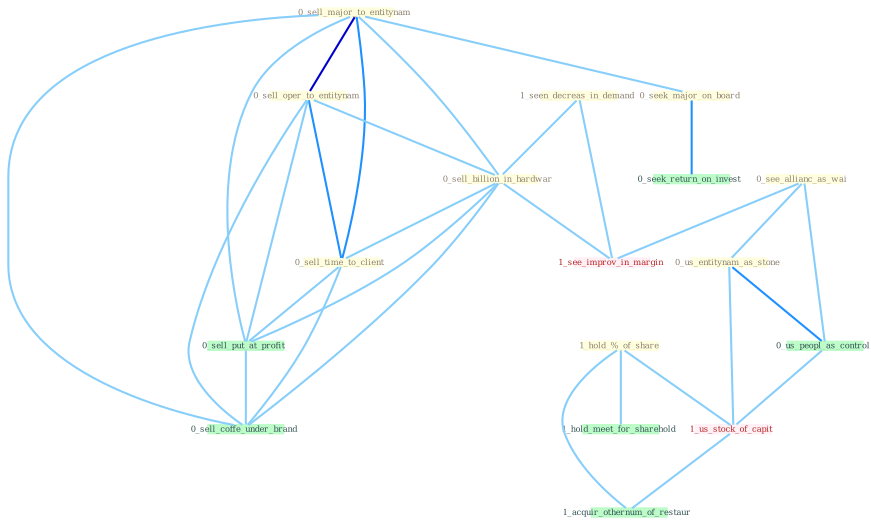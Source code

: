Graph G{ 
    node
    [shape=polygon,style=filled,width=.5,height=.06,color="#BDFCC9",fixedsize=true,fontsize=4,
    fontcolor="#2f4f4f"];
    {node
    [color="#ffffe0", fontcolor="#8b7d6b"] "1_seen_decreas_in_demand " "0_sell_major_to_entitynam " "0_sell_oper_to_entitynam " "1_hold_%_of_share " "0_seek_major_on_board " "0_see_allianc_as_wai " "0_sell_billion_in_hardwar " "0_us_entitynam_as_stone " "0_sell_time_to_client "}
{node [color="#fff0f5", fontcolor="#b22222"] "1_us_stock_of_capit " "1_see_improv_in_margin "}
edge [color="#B0E2FF"];

	"1_seen_decreas_in_demand " -- "0_sell_billion_in_hardwar " [w="1", color="#87cefa" ];
	"1_seen_decreas_in_demand " -- "1_see_improv_in_margin " [w="1", color="#87cefa" ];
	"0_sell_major_to_entitynam " -- "0_sell_oper_to_entitynam " [w="3", color="#0000cd" , len=0.6];
	"0_sell_major_to_entitynam " -- "0_seek_major_on_board " [w="1", color="#87cefa" ];
	"0_sell_major_to_entitynam " -- "0_sell_billion_in_hardwar " [w="1", color="#87cefa" ];
	"0_sell_major_to_entitynam " -- "0_sell_time_to_client " [w="2", color="#1e90ff" , len=0.8];
	"0_sell_major_to_entitynam " -- "0_sell_put_at_profit " [w="1", color="#87cefa" ];
	"0_sell_major_to_entitynam " -- "0_sell_coffe_under_brand " [w="1", color="#87cefa" ];
	"0_sell_oper_to_entitynam " -- "0_sell_billion_in_hardwar " [w="1", color="#87cefa" ];
	"0_sell_oper_to_entitynam " -- "0_sell_time_to_client " [w="2", color="#1e90ff" , len=0.8];
	"0_sell_oper_to_entitynam " -- "0_sell_put_at_profit " [w="1", color="#87cefa" ];
	"0_sell_oper_to_entitynam " -- "0_sell_coffe_under_brand " [w="1", color="#87cefa" ];
	"1_hold_%_of_share " -- "1_us_stock_of_capit " [w="1", color="#87cefa" ];
	"1_hold_%_of_share " -- "1_hold_meet_for_sharehold " [w="1", color="#87cefa" ];
	"1_hold_%_of_share " -- "1_acquir_othernum_of_restaur " [w="1", color="#87cefa" ];
	"0_seek_major_on_board " -- "0_seek_return_on_invest " [w="2", color="#1e90ff" , len=0.8];
	"0_see_allianc_as_wai " -- "0_us_entitynam_as_stone " [w="1", color="#87cefa" ];
	"0_see_allianc_as_wai " -- "0_us_peopl_as_control " [w="1", color="#87cefa" ];
	"0_see_allianc_as_wai " -- "1_see_improv_in_margin " [w="1", color="#87cefa" ];
	"0_sell_billion_in_hardwar " -- "0_sell_time_to_client " [w="1", color="#87cefa" ];
	"0_sell_billion_in_hardwar " -- "0_sell_put_at_profit " [w="1", color="#87cefa" ];
	"0_sell_billion_in_hardwar " -- "1_see_improv_in_margin " [w="1", color="#87cefa" ];
	"0_sell_billion_in_hardwar " -- "0_sell_coffe_under_brand " [w="1", color="#87cefa" ];
	"0_us_entitynam_as_stone " -- "0_us_peopl_as_control " [w="2", color="#1e90ff" , len=0.8];
	"0_us_entitynam_as_stone " -- "1_us_stock_of_capit " [w="1", color="#87cefa" ];
	"0_sell_time_to_client " -- "0_sell_put_at_profit " [w="1", color="#87cefa" ];
	"0_sell_time_to_client " -- "0_sell_coffe_under_brand " [w="1", color="#87cefa" ];
	"0_us_peopl_as_control " -- "1_us_stock_of_capit " [w="1", color="#87cefa" ];
	"0_sell_put_at_profit " -- "0_sell_coffe_under_brand " [w="1", color="#87cefa" ];
	"1_us_stock_of_capit " -- "1_acquir_othernum_of_restaur " [w="1", color="#87cefa" ];
}